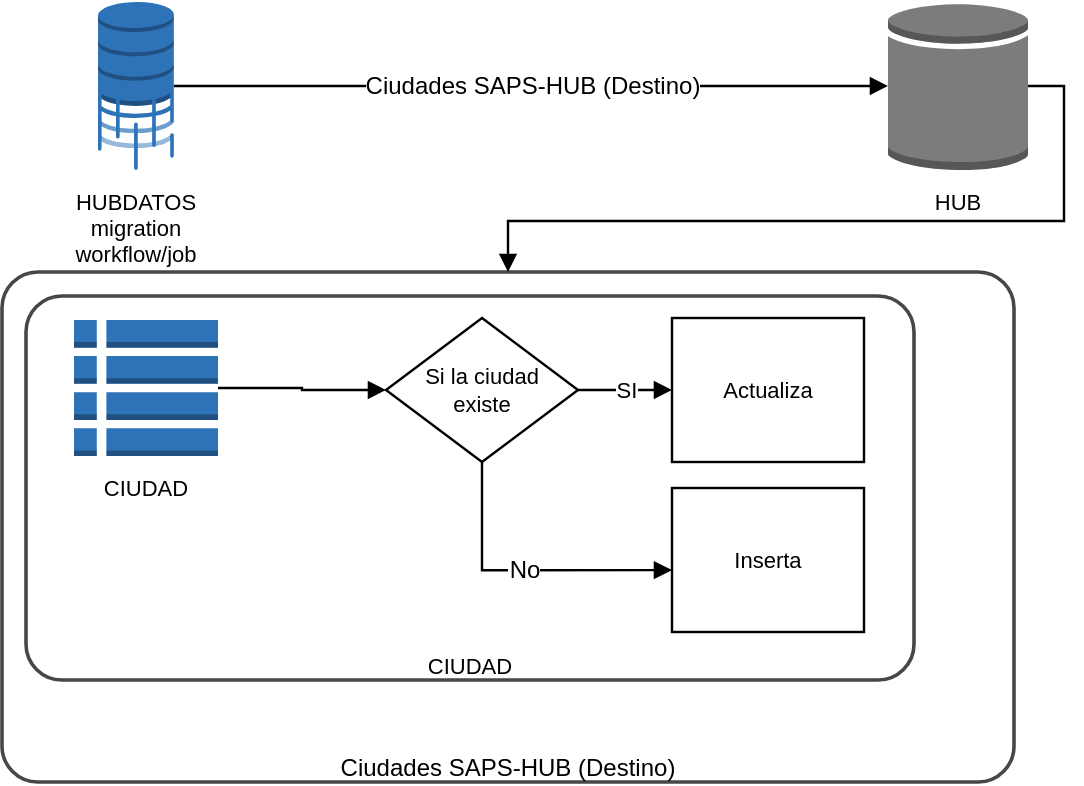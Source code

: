 <mxfile version="12.7.3" type="github">
  <diagram id="6JOjeYANiyz9y3WlFwlR" name="Page-1">
    <mxGraphModel dx="868" dy="1619" grid="1" gridSize="10" guides="1" tooltips="1" connect="1" arrows="1" fold="1" page="1" pageScale="1" pageWidth="827" pageHeight="1169" math="0" shadow="0">
      <root>
        <mxCell id="0" />
        <mxCell id="1" parent="0" />
        <mxCell id="tmitqeF0Fbl4L2ZnJesX-6" value="&lt;span style=&quot;font-size: 12px ; white-space: nowrap&quot;&gt;Ciudades SAPS-HUB (Destino)&lt;/span&gt;" style="html=1;whiteSpace=wrap;fontSize=11;spacing=0;strokeColor=#474747;fillOpacity=0;rounded=1;absoluteArcSize=1;arcSize=36;fillColor=#000000;strokeWidth=1.8;verticalAlign=bottom;" vertex="1" parent="1">
          <mxGeometry x="24" y="-1015" width="506" height="255" as="geometry" />
        </mxCell>
        <mxCell id="tmitqeF0Fbl4L2ZnJesX-1" value="CIUDAD" style="html=1;whiteSpace=wrap;fontSize=11;spacing=0;strokeColor=#474747;fillOpacity=0;rounded=1;absoluteArcSize=1;arcSize=36;fillColor=#000000;strokeWidth=1.8;verticalAlign=bottom;" vertex="1" parent="1">
          <mxGeometry x="36" y="-1003" width="444" height="192" as="geometry" />
        </mxCell>
        <mxCell id="tmitqeF0Fbl4L2ZnJesX-2" value="HUB" style="html=1;whiteSpace=wrap;shape=mxgraph.aws3.generic_database;labelPosition=center;verticalLabelPosition=bottom;align=center;verticalAlign=top;fontSize=11;spacing=5;strokeOpacity=100;fillColor=#7D7C7C;strokeWidth=1.2;" vertex="1" parent="1">
          <mxGeometry x="467" y="-1150" width="70" height="84" as="geometry" />
        </mxCell>
        <mxCell id="tmitqeF0Fbl4L2ZnJesX-3" value="HUBDATOS migration workflow/job" style="html=1;whiteSpace=wrap;shape=mxgraph.aws3.database_migration_workflow_job;labelPosition=center;verticalLabelPosition=bottom;align=center;verticalAlign=top;fontSize=11;spacing=5;strokeOpacity=100;fillColor=#2e73b8;strokeWidth=1.2;" vertex="1" parent="1">
          <mxGeometry x="72" y="-1150" width="38" height="84" as="geometry" />
        </mxCell>
        <mxCell id="tmitqeF0Fbl4L2ZnJesX-4" value="" style="html=1;jettySize=18;fontSize=11;strokeWidth=1.2;rounded=1;arcSize=0;edgeStyle=orthogonalEdgeStyle;startArrow=none;endArrow=block;endFill=1;exitX=1.0;exitY=0.5;exitPerimeter=1;entryX=0.005;entryY=0.5;entryPerimeter=1;" edge="1" parent="1" source="tmitqeF0Fbl4L2ZnJesX-3" target="tmitqeF0Fbl4L2ZnJesX-2">
          <mxGeometry width="100" height="100" relative="1" as="geometry" />
        </mxCell>
        <mxCell id="tmitqeF0Fbl4L2ZnJesX-5" value="Ciudades SAPS-HUB (Destino)" style="text;html=1;resizable=0;labelBackgroundColor=#ffffff;align=center;verticalAlign=middle;" vertex="1" parent="tmitqeF0Fbl4L2ZnJesX-4">
          <mxGeometry relative="1" as="geometry" />
        </mxCell>
        <mxCell id="tmitqeF0Fbl4L2ZnJesX-7" value="" style="html=1;jettySize=18;fontSize=11;strokeWidth=1.2;rounded=1;arcSize=0;edgeStyle=orthogonalEdgeStyle;startArrow=none;endArrow=block;endFill=1;exitX=0.995;exitY=0.5;exitPerimeter=1;entryX=0.5;entryY=-0.001;entryPerimeter=1;" edge="1" parent="1" source="tmitqeF0Fbl4L2ZnJesX-2" target="tmitqeF0Fbl4L2ZnJesX-6">
          <mxGeometry width="100" height="100" relative="1" as="geometry" />
        </mxCell>
        <mxCell id="tmitqeF0Fbl4L2ZnJesX-8" value="CIUDAD" style="html=1;whiteSpace=wrap;shape=mxgraph.aws3.table;labelPosition=center;verticalLabelPosition=bottom;align=center;verticalAlign=top;fontSize=11;spacing=5;strokeOpacity=100;fillColor=#2e73b8;strokeWidth=1.2;" vertex="1" parent="1">
          <mxGeometry x="60" y="-991" width="72" height="68" as="geometry" />
        </mxCell>
        <mxCell id="tmitqeF0Fbl4L2ZnJesX-9" value="Si la ciudad existe" style="html=1;whiteSpace=wrap;rhombus;fontSize=11;fontColor=#000000;spacing=5;strokeOpacity=100;strokeWidth=1.2;" vertex="1" parent="1">
          <mxGeometry x="216" y="-992" width="96" height="72" as="geometry" />
        </mxCell>
        <mxCell id="tmitqeF0Fbl4L2ZnJesX-10" value="" style="html=1;jettySize=18;fontSize=11;strokeWidth=1.2;rounded=1;arcSize=0;edgeStyle=orthogonalEdgeStyle;startArrow=none;endArrow=block;endFill=1;exitX=1;exitY=0.5;exitPerimeter=1;entryX=-0.01;entryY=0.5;entryPerimeter=1;" edge="1" parent="1" source="tmitqeF0Fbl4L2ZnJesX-8" target="tmitqeF0Fbl4L2ZnJesX-9">
          <mxGeometry width="100" height="100" relative="1" as="geometry" />
        </mxCell>
        <mxCell id="tmitqeF0Fbl4L2ZnJesX-11" value="Actualiza" style="html=1;whiteSpace=wrap;;fontSize=11;fontColor=#000000;spacing=5;strokeOpacity=100;strokeWidth=1.2;" vertex="1" parent="1">
          <mxGeometry x="359" y="-992" width="96" height="72" as="geometry" />
        </mxCell>
        <mxCell id="tmitqeF0Fbl4L2ZnJesX-12" value="SI" style="html=1;jettySize=18;fontSize=11;fontColor=#000000;strokeWidth=1.2;rounded=1;arcSize=0;edgeStyle=orthogonalEdgeStyle;startArrow=none;endArrow=block;endFill=1;exitX=1.01;exitY=0.5;exitPerimeter=1;entryX=-0.006;entryY=0.5;entryPerimeter=1;" edge="1" parent="1" source="tmitqeF0Fbl4L2ZnJesX-9" target="tmitqeF0Fbl4L2ZnJesX-11">
          <mxGeometry width="100" height="100" relative="1" as="geometry" />
        </mxCell>
        <mxCell id="tmitqeF0Fbl4L2ZnJesX-13" value="Inserta" style="html=1;whiteSpace=wrap;;fontSize=11;fontColor=#000000;spacing=5;strokeOpacity=100;strokeWidth=1.2;" vertex="1" parent="1">
          <mxGeometry x="359" y="-907" width="96" height="72" as="geometry" />
        </mxCell>
        <mxCell id="tmitqeF0Fbl4L2ZnJesX-14" value="No" style="html=1;jettySize=18;fontSize=11;fontColor=#000000;strokeWidth=1.2;rounded=1;arcSize=0;edgeStyle=orthogonalEdgeStyle;startArrow=none;endArrow=block;endFill=1;exitX=0.5;exitY=1.01;exitPerimeter=1;entryX=0.187;entryY=0.544;entryPerimeter=1;" edge="1" parent="1" source="tmitqeF0Fbl4L2ZnJesX-9" target="tmitqeF0Fbl4L2ZnJesX-13">
          <mxGeometry width="100" height="100" relative="1" as="geometry" />
        </mxCell>
        <mxCell id="tmitqeF0Fbl4L2ZnJesX-15" value="No" style="text;html=1;resizable=0;labelBackgroundColor=#ffffff;align=center;verticalAlign=middle;" vertex="1" parent="tmitqeF0Fbl4L2ZnJesX-14">
          <mxGeometry relative="1" as="geometry" />
        </mxCell>
      </root>
    </mxGraphModel>
  </diagram>
</mxfile>
